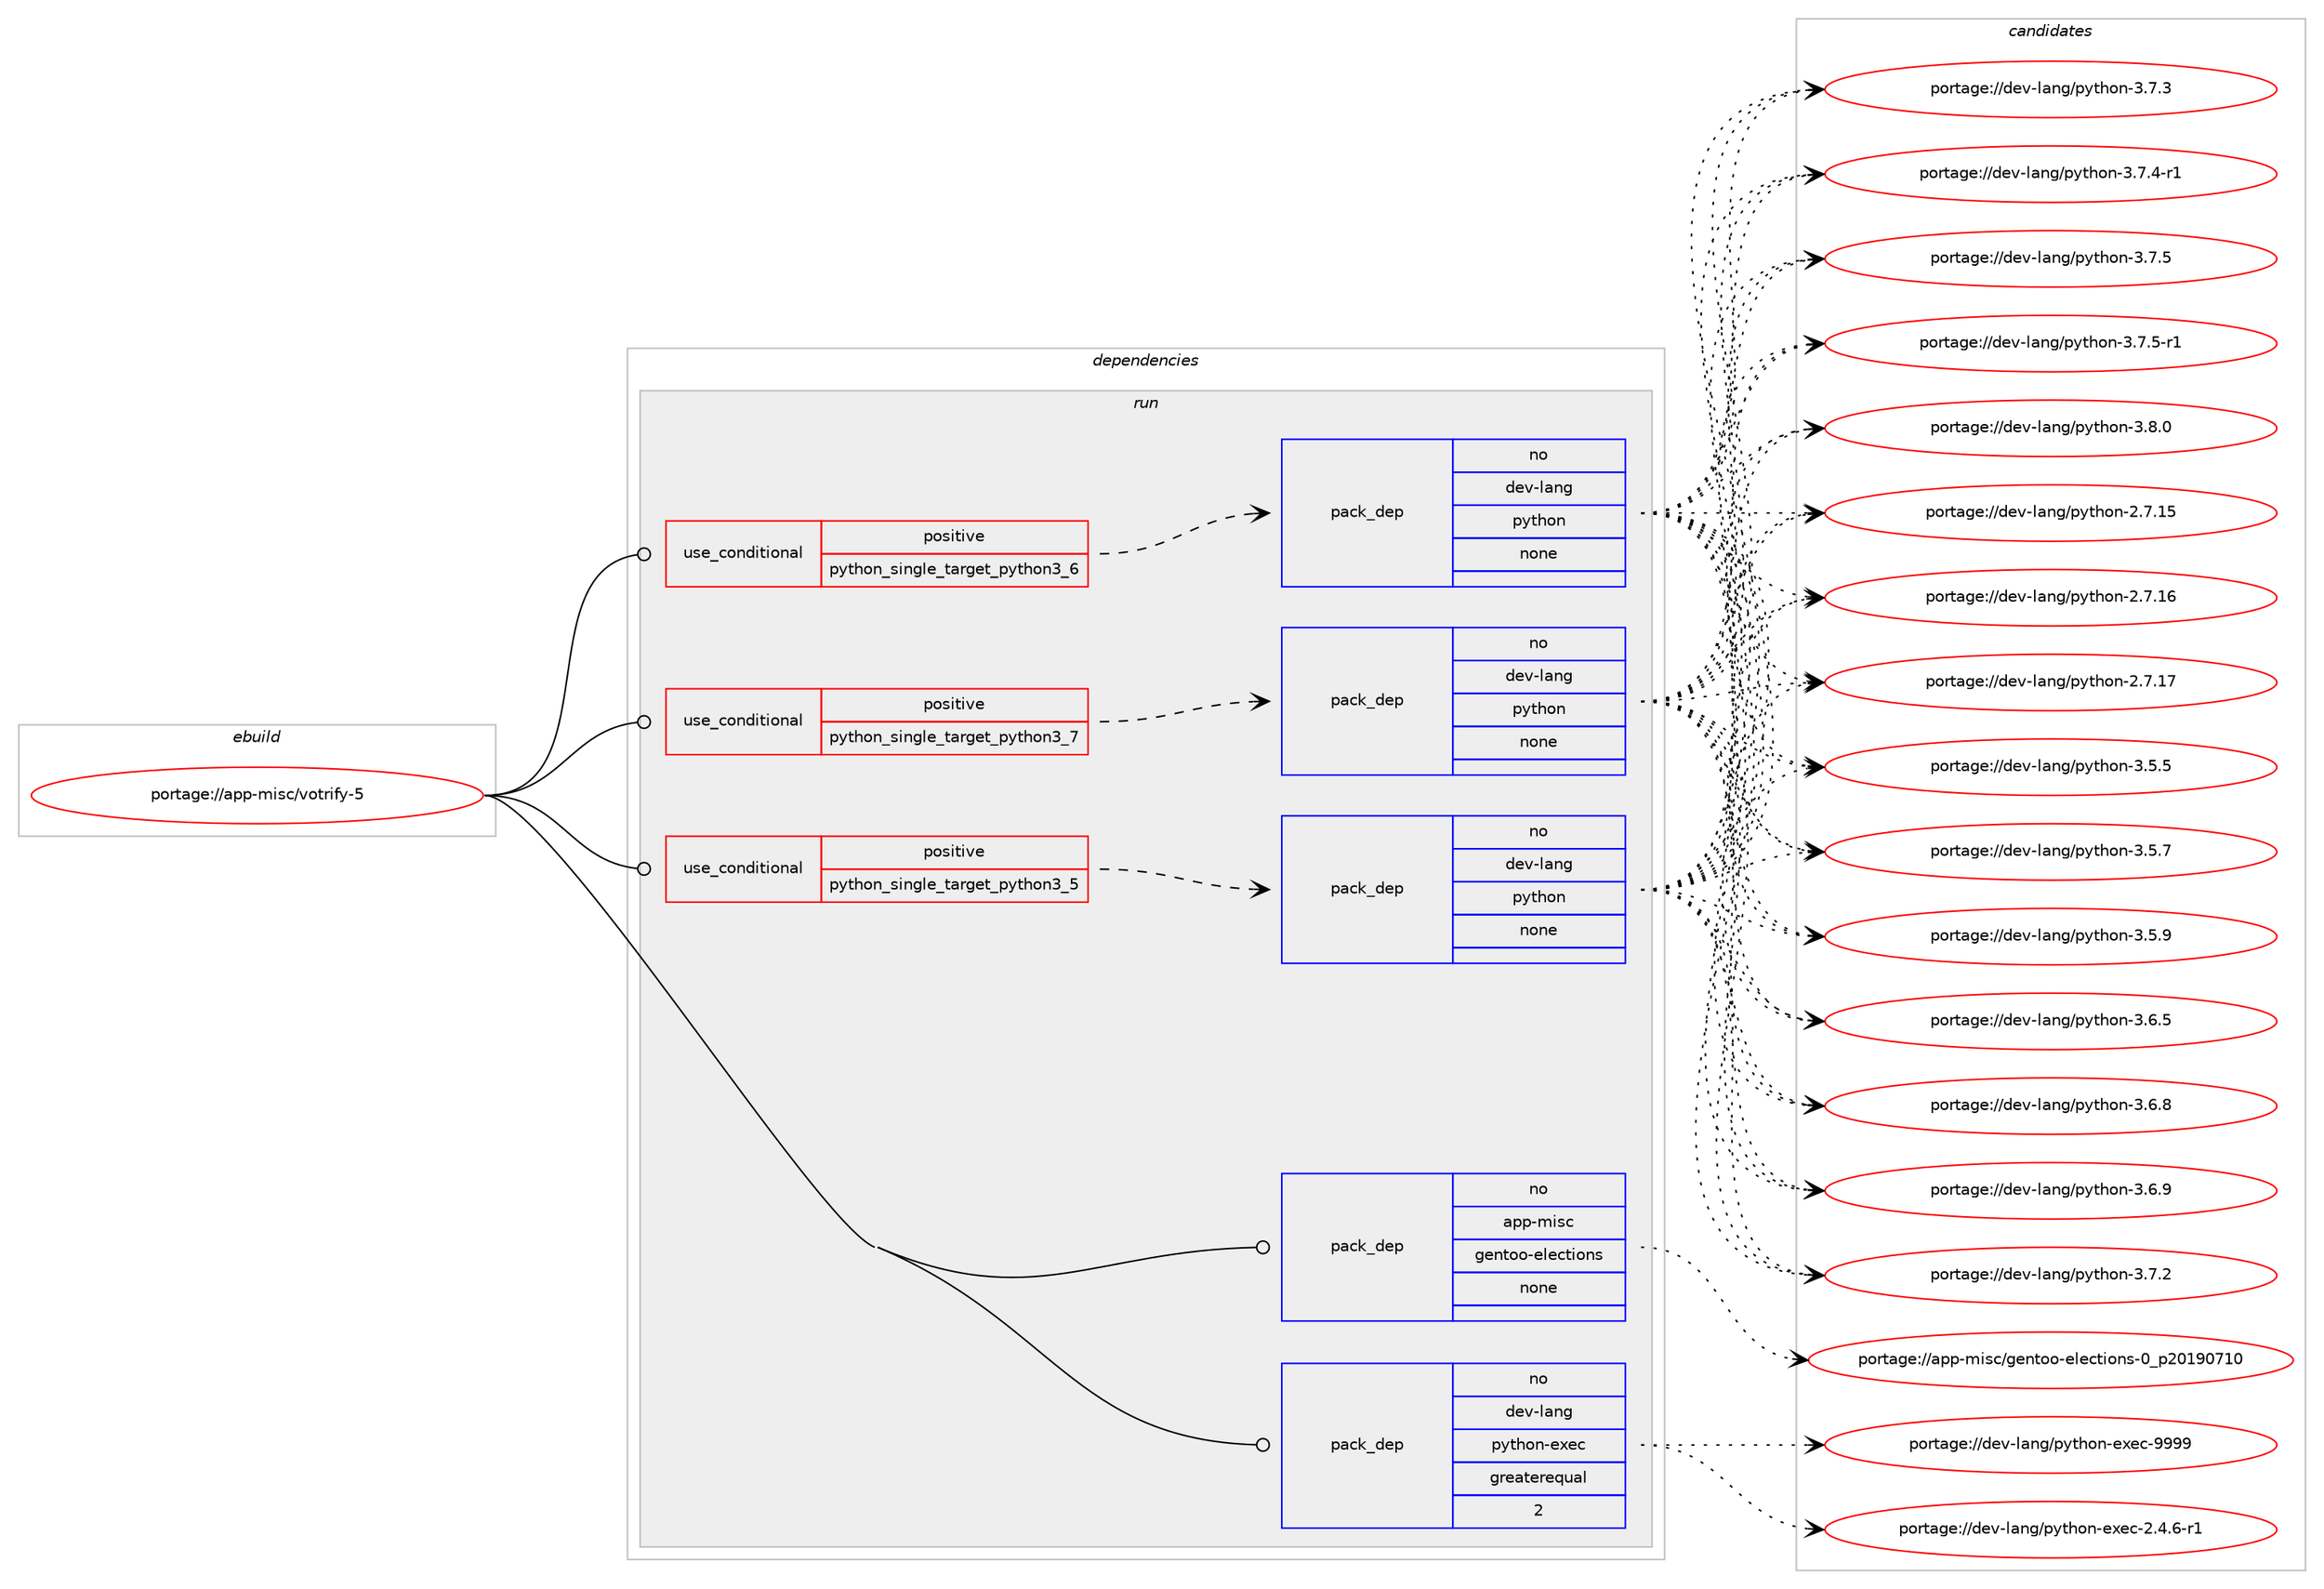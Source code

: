 digraph prolog {

# *************
# Graph options
# *************

newrank=true;
concentrate=true;
compound=true;
graph [rankdir=LR,fontname=Helvetica,fontsize=10,ranksep=1.5];#, ranksep=2.5, nodesep=0.2];
edge  [arrowhead=vee];
node  [fontname=Helvetica,fontsize=10];

# **********
# The ebuild
# **********

subgraph cluster_leftcol {
color=gray;
rank=same;
label=<<i>ebuild</i>>;
id [label="portage://app-misc/votrify-5", color=red, width=4, href="../app-misc/votrify-5.svg"];
}

# ****************
# The dependencies
# ****************

subgraph cluster_midcol {
color=gray;
label=<<i>dependencies</i>>;
subgraph cluster_compile {
fillcolor="#eeeeee";
style=filled;
label=<<i>compile</i>>;
}
subgraph cluster_compileandrun {
fillcolor="#eeeeee";
style=filled;
label=<<i>compile and run</i>>;
}
subgraph cluster_run {
fillcolor="#eeeeee";
style=filled;
label=<<i>run</i>>;
subgraph cond9132 {
dependency36535 [label=<<TABLE BORDER="0" CELLBORDER="1" CELLSPACING="0" CELLPADDING="4"><TR><TD ROWSPAN="3" CELLPADDING="10">use_conditional</TD></TR><TR><TD>positive</TD></TR><TR><TD>python_single_target_python3_5</TD></TR></TABLE>>, shape=none, color=red];
subgraph pack26790 {
dependency36536 [label=<<TABLE BORDER="0" CELLBORDER="1" CELLSPACING="0" CELLPADDING="4" WIDTH="220"><TR><TD ROWSPAN="6" CELLPADDING="30">pack_dep</TD></TR><TR><TD WIDTH="110">no</TD></TR><TR><TD>dev-lang</TD></TR><TR><TD>python</TD></TR><TR><TD>none</TD></TR><TR><TD></TD></TR></TABLE>>, shape=none, color=blue];
}
dependency36535:e -> dependency36536:w [weight=20,style="dashed",arrowhead="vee"];
}
id:e -> dependency36535:w [weight=20,style="solid",arrowhead="odot"];
subgraph cond9133 {
dependency36537 [label=<<TABLE BORDER="0" CELLBORDER="1" CELLSPACING="0" CELLPADDING="4"><TR><TD ROWSPAN="3" CELLPADDING="10">use_conditional</TD></TR><TR><TD>positive</TD></TR><TR><TD>python_single_target_python3_6</TD></TR></TABLE>>, shape=none, color=red];
subgraph pack26791 {
dependency36538 [label=<<TABLE BORDER="0" CELLBORDER="1" CELLSPACING="0" CELLPADDING="4" WIDTH="220"><TR><TD ROWSPAN="6" CELLPADDING="30">pack_dep</TD></TR><TR><TD WIDTH="110">no</TD></TR><TR><TD>dev-lang</TD></TR><TR><TD>python</TD></TR><TR><TD>none</TD></TR><TR><TD></TD></TR></TABLE>>, shape=none, color=blue];
}
dependency36537:e -> dependency36538:w [weight=20,style="dashed",arrowhead="vee"];
}
id:e -> dependency36537:w [weight=20,style="solid",arrowhead="odot"];
subgraph cond9134 {
dependency36539 [label=<<TABLE BORDER="0" CELLBORDER="1" CELLSPACING="0" CELLPADDING="4"><TR><TD ROWSPAN="3" CELLPADDING="10">use_conditional</TD></TR><TR><TD>positive</TD></TR><TR><TD>python_single_target_python3_7</TD></TR></TABLE>>, shape=none, color=red];
subgraph pack26792 {
dependency36540 [label=<<TABLE BORDER="0" CELLBORDER="1" CELLSPACING="0" CELLPADDING="4" WIDTH="220"><TR><TD ROWSPAN="6" CELLPADDING="30">pack_dep</TD></TR><TR><TD WIDTH="110">no</TD></TR><TR><TD>dev-lang</TD></TR><TR><TD>python</TD></TR><TR><TD>none</TD></TR><TR><TD></TD></TR></TABLE>>, shape=none, color=blue];
}
dependency36539:e -> dependency36540:w [weight=20,style="dashed",arrowhead="vee"];
}
id:e -> dependency36539:w [weight=20,style="solid",arrowhead="odot"];
subgraph pack26793 {
dependency36541 [label=<<TABLE BORDER="0" CELLBORDER="1" CELLSPACING="0" CELLPADDING="4" WIDTH="220"><TR><TD ROWSPAN="6" CELLPADDING="30">pack_dep</TD></TR><TR><TD WIDTH="110">no</TD></TR><TR><TD>app-misc</TD></TR><TR><TD>gentoo-elections</TD></TR><TR><TD>none</TD></TR><TR><TD></TD></TR></TABLE>>, shape=none, color=blue];
}
id:e -> dependency36541:w [weight=20,style="solid",arrowhead="odot"];
subgraph pack26794 {
dependency36542 [label=<<TABLE BORDER="0" CELLBORDER="1" CELLSPACING="0" CELLPADDING="4" WIDTH="220"><TR><TD ROWSPAN="6" CELLPADDING="30">pack_dep</TD></TR><TR><TD WIDTH="110">no</TD></TR><TR><TD>dev-lang</TD></TR><TR><TD>python-exec</TD></TR><TR><TD>greaterequal</TD></TR><TR><TD>2</TD></TR></TABLE>>, shape=none, color=blue];
}
id:e -> dependency36542:w [weight=20,style="solid",arrowhead="odot"];
}
}

# **************
# The candidates
# **************

subgraph cluster_choices {
rank=same;
color=gray;
label=<<i>candidates</i>>;

subgraph choice26790 {
color=black;
nodesep=1;
choiceportage10010111845108971101034711212111610411111045504655464953 [label="portage://dev-lang/python-2.7.15", color=red, width=4,href="../dev-lang/python-2.7.15.svg"];
choiceportage10010111845108971101034711212111610411111045504655464954 [label="portage://dev-lang/python-2.7.16", color=red, width=4,href="../dev-lang/python-2.7.16.svg"];
choiceportage10010111845108971101034711212111610411111045504655464955 [label="portage://dev-lang/python-2.7.17", color=red, width=4,href="../dev-lang/python-2.7.17.svg"];
choiceportage100101118451089711010347112121116104111110455146534653 [label="portage://dev-lang/python-3.5.5", color=red, width=4,href="../dev-lang/python-3.5.5.svg"];
choiceportage100101118451089711010347112121116104111110455146534655 [label="portage://dev-lang/python-3.5.7", color=red, width=4,href="../dev-lang/python-3.5.7.svg"];
choiceportage100101118451089711010347112121116104111110455146534657 [label="portage://dev-lang/python-3.5.9", color=red, width=4,href="../dev-lang/python-3.5.9.svg"];
choiceportage100101118451089711010347112121116104111110455146544653 [label="portage://dev-lang/python-3.6.5", color=red, width=4,href="../dev-lang/python-3.6.5.svg"];
choiceportage100101118451089711010347112121116104111110455146544656 [label="portage://dev-lang/python-3.6.8", color=red, width=4,href="../dev-lang/python-3.6.8.svg"];
choiceportage100101118451089711010347112121116104111110455146544657 [label="portage://dev-lang/python-3.6.9", color=red, width=4,href="../dev-lang/python-3.6.9.svg"];
choiceportage100101118451089711010347112121116104111110455146554650 [label="portage://dev-lang/python-3.7.2", color=red, width=4,href="../dev-lang/python-3.7.2.svg"];
choiceportage100101118451089711010347112121116104111110455146554651 [label="portage://dev-lang/python-3.7.3", color=red, width=4,href="../dev-lang/python-3.7.3.svg"];
choiceportage1001011184510897110103471121211161041111104551465546524511449 [label="portage://dev-lang/python-3.7.4-r1", color=red, width=4,href="../dev-lang/python-3.7.4-r1.svg"];
choiceportage100101118451089711010347112121116104111110455146554653 [label="portage://dev-lang/python-3.7.5", color=red, width=4,href="../dev-lang/python-3.7.5.svg"];
choiceportage1001011184510897110103471121211161041111104551465546534511449 [label="portage://dev-lang/python-3.7.5-r1", color=red, width=4,href="../dev-lang/python-3.7.5-r1.svg"];
choiceportage100101118451089711010347112121116104111110455146564648 [label="portage://dev-lang/python-3.8.0", color=red, width=4,href="../dev-lang/python-3.8.0.svg"];
dependency36536:e -> choiceportage10010111845108971101034711212111610411111045504655464953:w [style=dotted,weight="100"];
dependency36536:e -> choiceportage10010111845108971101034711212111610411111045504655464954:w [style=dotted,weight="100"];
dependency36536:e -> choiceportage10010111845108971101034711212111610411111045504655464955:w [style=dotted,weight="100"];
dependency36536:e -> choiceportage100101118451089711010347112121116104111110455146534653:w [style=dotted,weight="100"];
dependency36536:e -> choiceportage100101118451089711010347112121116104111110455146534655:w [style=dotted,weight="100"];
dependency36536:e -> choiceportage100101118451089711010347112121116104111110455146534657:w [style=dotted,weight="100"];
dependency36536:e -> choiceportage100101118451089711010347112121116104111110455146544653:w [style=dotted,weight="100"];
dependency36536:e -> choiceportage100101118451089711010347112121116104111110455146544656:w [style=dotted,weight="100"];
dependency36536:e -> choiceportage100101118451089711010347112121116104111110455146544657:w [style=dotted,weight="100"];
dependency36536:e -> choiceportage100101118451089711010347112121116104111110455146554650:w [style=dotted,weight="100"];
dependency36536:e -> choiceportage100101118451089711010347112121116104111110455146554651:w [style=dotted,weight="100"];
dependency36536:e -> choiceportage1001011184510897110103471121211161041111104551465546524511449:w [style=dotted,weight="100"];
dependency36536:e -> choiceportage100101118451089711010347112121116104111110455146554653:w [style=dotted,weight="100"];
dependency36536:e -> choiceportage1001011184510897110103471121211161041111104551465546534511449:w [style=dotted,weight="100"];
dependency36536:e -> choiceportage100101118451089711010347112121116104111110455146564648:w [style=dotted,weight="100"];
}
subgraph choice26791 {
color=black;
nodesep=1;
choiceportage10010111845108971101034711212111610411111045504655464953 [label="portage://dev-lang/python-2.7.15", color=red, width=4,href="../dev-lang/python-2.7.15.svg"];
choiceportage10010111845108971101034711212111610411111045504655464954 [label="portage://dev-lang/python-2.7.16", color=red, width=4,href="../dev-lang/python-2.7.16.svg"];
choiceportage10010111845108971101034711212111610411111045504655464955 [label="portage://dev-lang/python-2.7.17", color=red, width=4,href="../dev-lang/python-2.7.17.svg"];
choiceportage100101118451089711010347112121116104111110455146534653 [label="portage://dev-lang/python-3.5.5", color=red, width=4,href="../dev-lang/python-3.5.5.svg"];
choiceportage100101118451089711010347112121116104111110455146534655 [label="portage://dev-lang/python-3.5.7", color=red, width=4,href="../dev-lang/python-3.5.7.svg"];
choiceportage100101118451089711010347112121116104111110455146534657 [label="portage://dev-lang/python-3.5.9", color=red, width=4,href="../dev-lang/python-3.5.9.svg"];
choiceportage100101118451089711010347112121116104111110455146544653 [label="portage://dev-lang/python-3.6.5", color=red, width=4,href="../dev-lang/python-3.6.5.svg"];
choiceportage100101118451089711010347112121116104111110455146544656 [label="portage://dev-lang/python-3.6.8", color=red, width=4,href="../dev-lang/python-3.6.8.svg"];
choiceportage100101118451089711010347112121116104111110455146544657 [label="portage://dev-lang/python-3.6.9", color=red, width=4,href="../dev-lang/python-3.6.9.svg"];
choiceportage100101118451089711010347112121116104111110455146554650 [label="portage://dev-lang/python-3.7.2", color=red, width=4,href="../dev-lang/python-3.7.2.svg"];
choiceportage100101118451089711010347112121116104111110455146554651 [label="portage://dev-lang/python-3.7.3", color=red, width=4,href="../dev-lang/python-3.7.3.svg"];
choiceportage1001011184510897110103471121211161041111104551465546524511449 [label="portage://dev-lang/python-3.7.4-r1", color=red, width=4,href="../dev-lang/python-3.7.4-r1.svg"];
choiceportage100101118451089711010347112121116104111110455146554653 [label="portage://dev-lang/python-3.7.5", color=red, width=4,href="../dev-lang/python-3.7.5.svg"];
choiceportage1001011184510897110103471121211161041111104551465546534511449 [label="portage://dev-lang/python-3.7.5-r1", color=red, width=4,href="../dev-lang/python-3.7.5-r1.svg"];
choiceportage100101118451089711010347112121116104111110455146564648 [label="portage://dev-lang/python-3.8.0", color=red, width=4,href="../dev-lang/python-3.8.0.svg"];
dependency36538:e -> choiceportage10010111845108971101034711212111610411111045504655464953:w [style=dotted,weight="100"];
dependency36538:e -> choiceportage10010111845108971101034711212111610411111045504655464954:w [style=dotted,weight="100"];
dependency36538:e -> choiceportage10010111845108971101034711212111610411111045504655464955:w [style=dotted,weight="100"];
dependency36538:e -> choiceportage100101118451089711010347112121116104111110455146534653:w [style=dotted,weight="100"];
dependency36538:e -> choiceportage100101118451089711010347112121116104111110455146534655:w [style=dotted,weight="100"];
dependency36538:e -> choiceportage100101118451089711010347112121116104111110455146534657:w [style=dotted,weight="100"];
dependency36538:e -> choiceportage100101118451089711010347112121116104111110455146544653:w [style=dotted,weight="100"];
dependency36538:e -> choiceportage100101118451089711010347112121116104111110455146544656:w [style=dotted,weight="100"];
dependency36538:e -> choiceportage100101118451089711010347112121116104111110455146544657:w [style=dotted,weight="100"];
dependency36538:e -> choiceportage100101118451089711010347112121116104111110455146554650:w [style=dotted,weight="100"];
dependency36538:e -> choiceportage100101118451089711010347112121116104111110455146554651:w [style=dotted,weight="100"];
dependency36538:e -> choiceportage1001011184510897110103471121211161041111104551465546524511449:w [style=dotted,weight="100"];
dependency36538:e -> choiceportage100101118451089711010347112121116104111110455146554653:w [style=dotted,weight="100"];
dependency36538:e -> choiceportage1001011184510897110103471121211161041111104551465546534511449:w [style=dotted,weight="100"];
dependency36538:e -> choiceportage100101118451089711010347112121116104111110455146564648:w [style=dotted,weight="100"];
}
subgraph choice26792 {
color=black;
nodesep=1;
choiceportage10010111845108971101034711212111610411111045504655464953 [label="portage://dev-lang/python-2.7.15", color=red, width=4,href="../dev-lang/python-2.7.15.svg"];
choiceportage10010111845108971101034711212111610411111045504655464954 [label="portage://dev-lang/python-2.7.16", color=red, width=4,href="../dev-lang/python-2.7.16.svg"];
choiceportage10010111845108971101034711212111610411111045504655464955 [label="portage://dev-lang/python-2.7.17", color=red, width=4,href="../dev-lang/python-2.7.17.svg"];
choiceportage100101118451089711010347112121116104111110455146534653 [label="portage://dev-lang/python-3.5.5", color=red, width=4,href="../dev-lang/python-3.5.5.svg"];
choiceportage100101118451089711010347112121116104111110455146534655 [label="portage://dev-lang/python-3.5.7", color=red, width=4,href="../dev-lang/python-3.5.7.svg"];
choiceportage100101118451089711010347112121116104111110455146534657 [label="portage://dev-lang/python-3.5.9", color=red, width=4,href="../dev-lang/python-3.5.9.svg"];
choiceportage100101118451089711010347112121116104111110455146544653 [label="portage://dev-lang/python-3.6.5", color=red, width=4,href="../dev-lang/python-3.6.5.svg"];
choiceportage100101118451089711010347112121116104111110455146544656 [label="portage://dev-lang/python-3.6.8", color=red, width=4,href="../dev-lang/python-3.6.8.svg"];
choiceportage100101118451089711010347112121116104111110455146544657 [label="portage://dev-lang/python-3.6.9", color=red, width=4,href="../dev-lang/python-3.6.9.svg"];
choiceportage100101118451089711010347112121116104111110455146554650 [label="portage://dev-lang/python-3.7.2", color=red, width=4,href="../dev-lang/python-3.7.2.svg"];
choiceportage100101118451089711010347112121116104111110455146554651 [label="portage://dev-lang/python-3.7.3", color=red, width=4,href="../dev-lang/python-3.7.3.svg"];
choiceportage1001011184510897110103471121211161041111104551465546524511449 [label="portage://dev-lang/python-3.7.4-r1", color=red, width=4,href="../dev-lang/python-3.7.4-r1.svg"];
choiceportage100101118451089711010347112121116104111110455146554653 [label="portage://dev-lang/python-3.7.5", color=red, width=4,href="../dev-lang/python-3.7.5.svg"];
choiceportage1001011184510897110103471121211161041111104551465546534511449 [label="portage://dev-lang/python-3.7.5-r1", color=red, width=4,href="../dev-lang/python-3.7.5-r1.svg"];
choiceportage100101118451089711010347112121116104111110455146564648 [label="portage://dev-lang/python-3.8.0", color=red, width=4,href="../dev-lang/python-3.8.0.svg"];
dependency36540:e -> choiceportage10010111845108971101034711212111610411111045504655464953:w [style=dotted,weight="100"];
dependency36540:e -> choiceportage10010111845108971101034711212111610411111045504655464954:w [style=dotted,weight="100"];
dependency36540:e -> choiceportage10010111845108971101034711212111610411111045504655464955:w [style=dotted,weight="100"];
dependency36540:e -> choiceportage100101118451089711010347112121116104111110455146534653:w [style=dotted,weight="100"];
dependency36540:e -> choiceportage100101118451089711010347112121116104111110455146534655:w [style=dotted,weight="100"];
dependency36540:e -> choiceportage100101118451089711010347112121116104111110455146534657:w [style=dotted,weight="100"];
dependency36540:e -> choiceportage100101118451089711010347112121116104111110455146544653:w [style=dotted,weight="100"];
dependency36540:e -> choiceportage100101118451089711010347112121116104111110455146544656:w [style=dotted,weight="100"];
dependency36540:e -> choiceportage100101118451089711010347112121116104111110455146544657:w [style=dotted,weight="100"];
dependency36540:e -> choiceportage100101118451089711010347112121116104111110455146554650:w [style=dotted,weight="100"];
dependency36540:e -> choiceportage100101118451089711010347112121116104111110455146554651:w [style=dotted,weight="100"];
dependency36540:e -> choiceportage1001011184510897110103471121211161041111104551465546524511449:w [style=dotted,weight="100"];
dependency36540:e -> choiceportage100101118451089711010347112121116104111110455146554653:w [style=dotted,weight="100"];
dependency36540:e -> choiceportage1001011184510897110103471121211161041111104551465546534511449:w [style=dotted,weight="100"];
dependency36540:e -> choiceportage100101118451089711010347112121116104111110455146564648:w [style=dotted,weight="100"];
}
subgraph choice26793 {
color=black;
nodesep=1;
choiceportage9711211245109105115994710310111011611111145101108101991161051111101154548951125048495748554948 [label="portage://app-misc/gentoo-elections-0_p20190710", color=red, width=4,href="../app-misc/gentoo-elections-0_p20190710.svg"];
dependency36541:e -> choiceportage9711211245109105115994710310111011611111145101108101991161051111101154548951125048495748554948:w [style=dotted,weight="100"];
}
subgraph choice26794 {
color=black;
nodesep=1;
choiceportage10010111845108971101034711212111610411111045101120101994550465246544511449 [label="portage://dev-lang/python-exec-2.4.6-r1", color=red, width=4,href="../dev-lang/python-exec-2.4.6-r1.svg"];
choiceportage10010111845108971101034711212111610411111045101120101994557575757 [label="portage://dev-lang/python-exec-9999", color=red, width=4,href="../dev-lang/python-exec-9999.svg"];
dependency36542:e -> choiceportage10010111845108971101034711212111610411111045101120101994550465246544511449:w [style=dotted,weight="100"];
dependency36542:e -> choiceportage10010111845108971101034711212111610411111045101120101994557575757:w [style=dotted,weight="100"];
}
}

}
